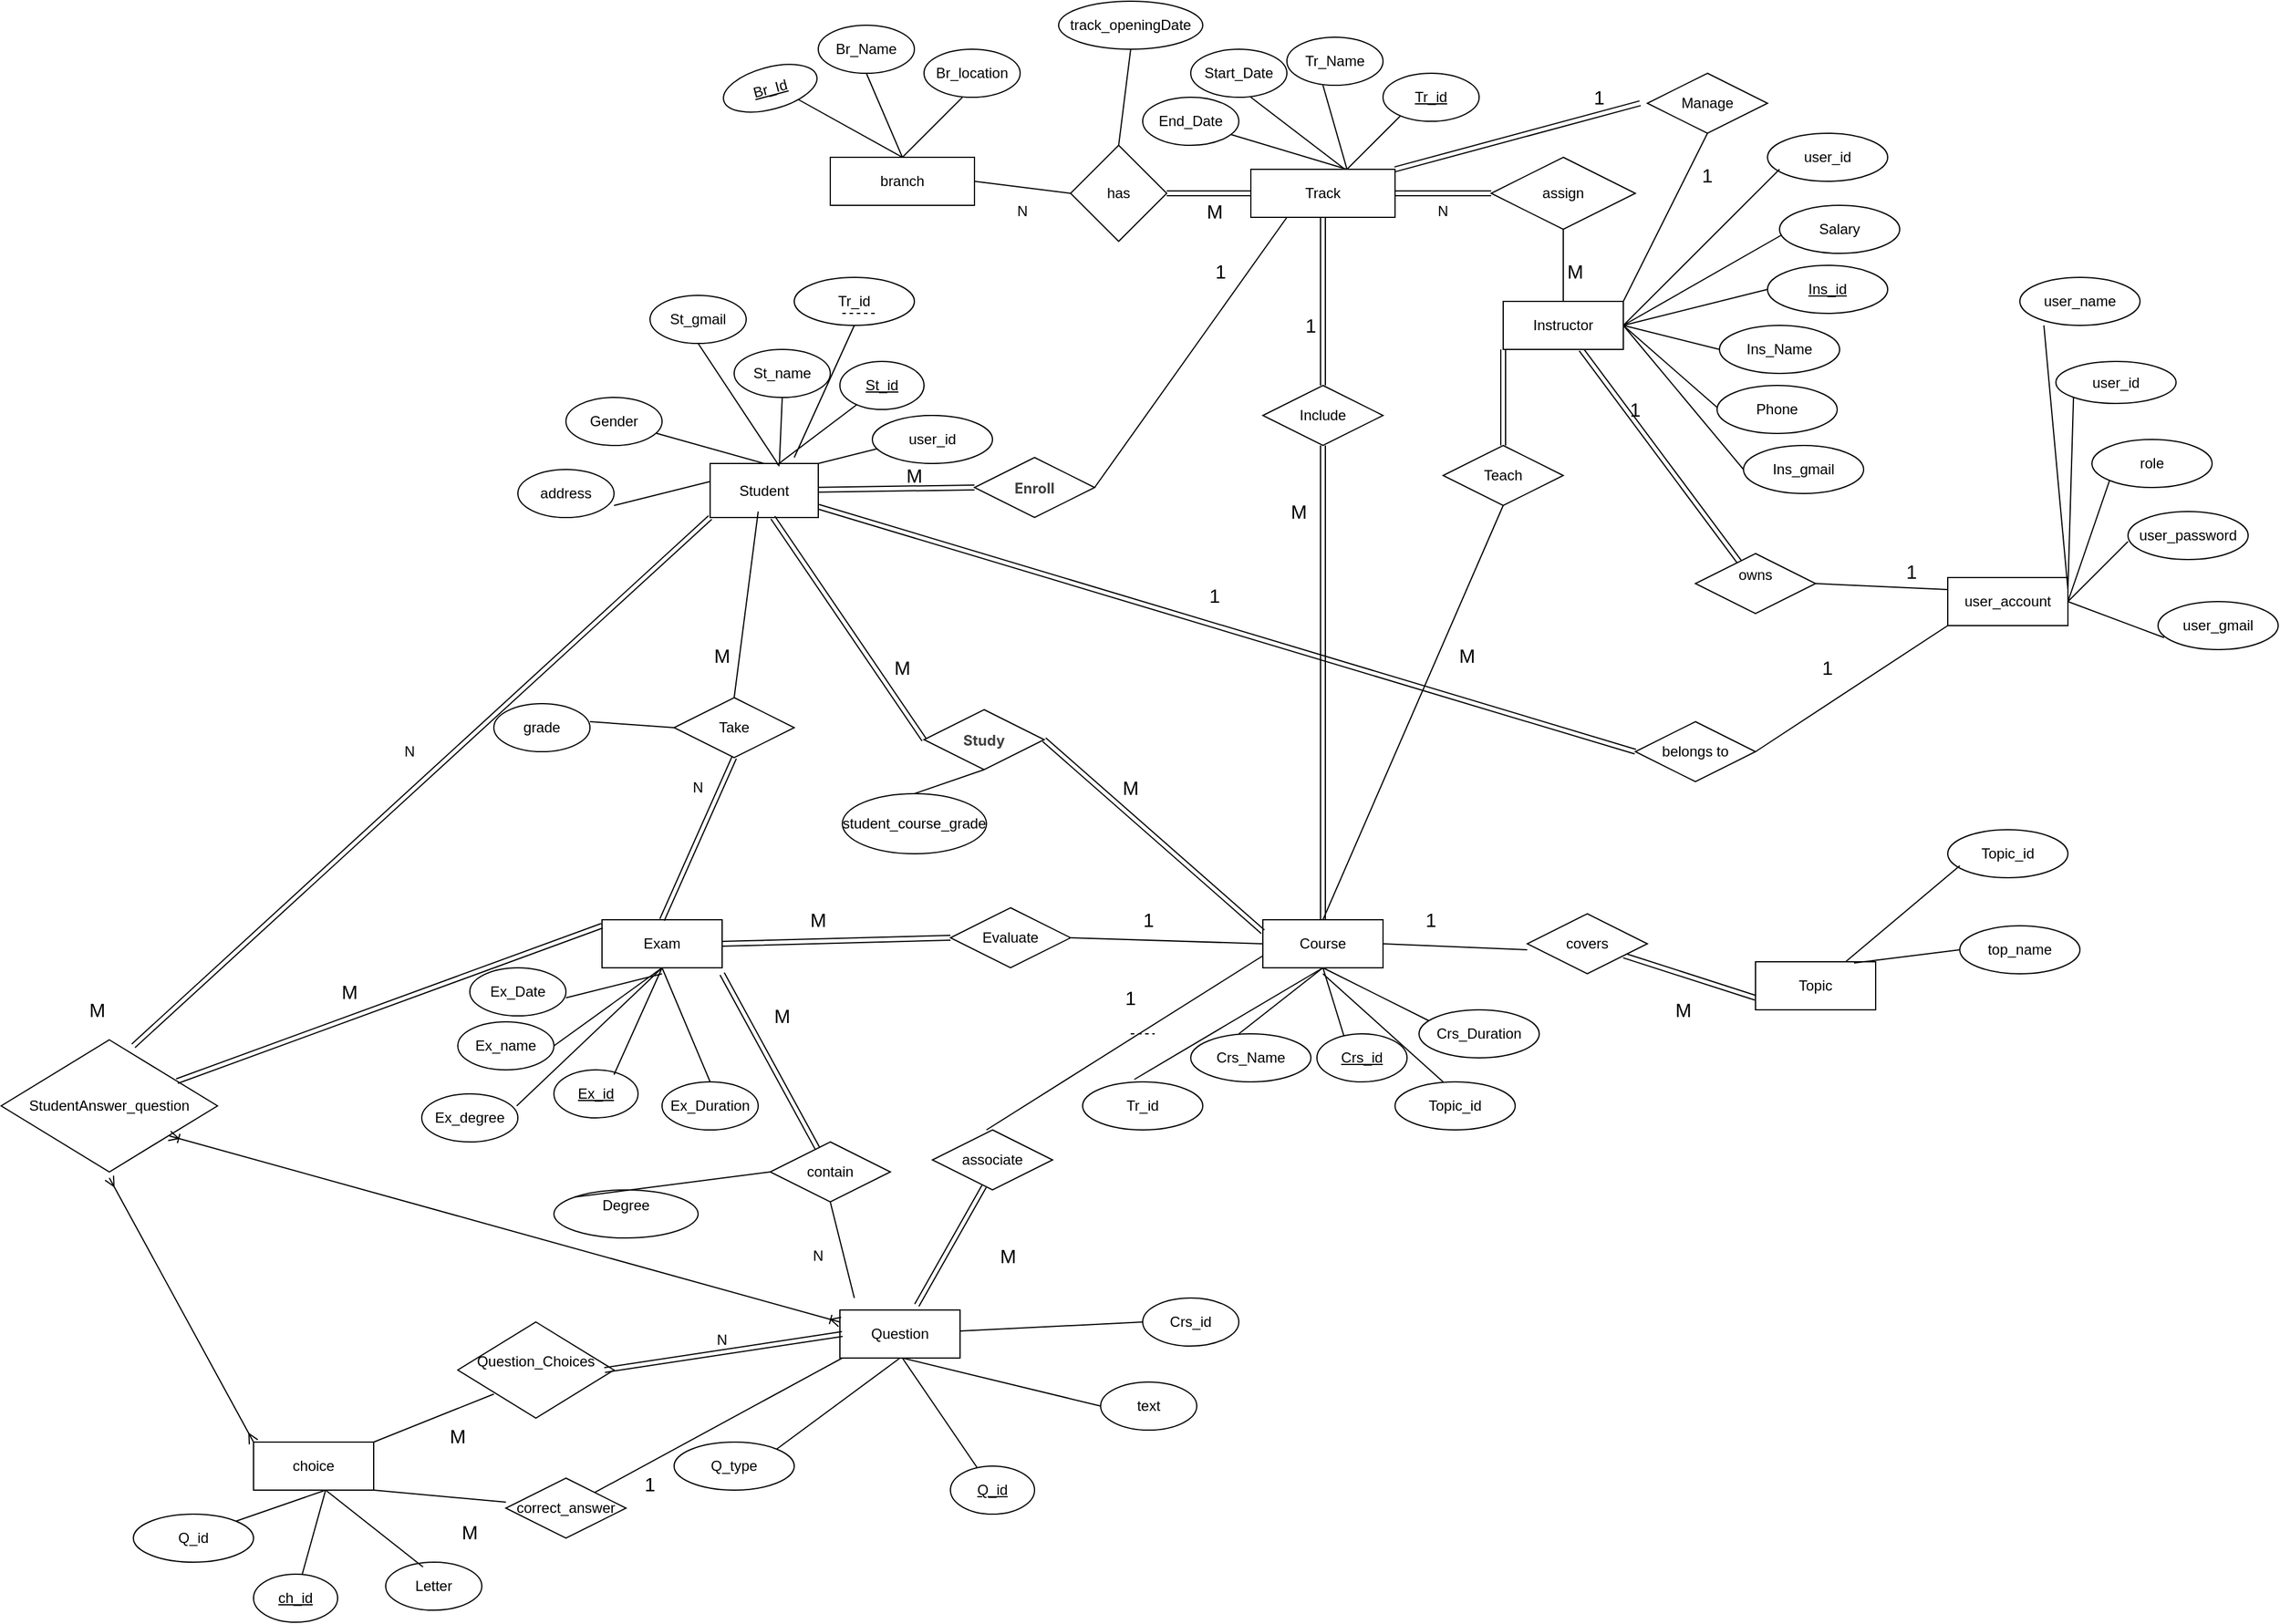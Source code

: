<mxfile version="26.2.13">
  <diagram name="Page-1" id="boCt7bAacbhy7Z8B6wcK">
    <mxGraphModel grid="1" page="1" gridSize="10" guides="1" tooltips="1" connect="1" arrows="1" fold="1" pageScale="1" pageWidth="850" pageHeight="1100" math="0" shadow="0">
      <root>
        <mxCell id="0" />
        <mxCell id="1" parent="0" />
        <mxCell id="yTIiG7DujcUhzpI4ZRod-1" value="branch" style="rounded=0;whiteSpace=wrap;html=1;" vertex="1" parent="1">
          <mxGeometry x="70" y="150" width="120" height="40" as="geometry" />
        </mxCell>
        <mxCell id="yTIiG7DujcUhzpI4ZRod-4" value="Br_location" style="ellipse;whiteSpace=wrap;html=1;" vertex="1" parent="1">
          <mxGeometry x="148" y="60" width="80" height="40" as="geometry" />
        </mxCell>
        <mxCell id="yTIiG7DujcUhzpI4ZRod-5" value="" style="endArrow=none;html=1;rounded=0;" edge="1" parent="1">
          <mxGeometry width="50" height="50" relative="1" as="geometry">
            <mxPoint x="130" y="150" as="sourcePoint" />
            <mxPoint x="180" y="100" as="targetPoint" />
          </mxGeometry>
        </mxCell>
        <mxCell id="yTIiG7DujcUhzpI4ZRod-7" value="" style="endArrow=none;html=1;rounded=0;exitX=0.5;exitY=0;exitDx=0;exitDy=0;" edge="1" parent="1" source="yTIiG7DujcUhzpI4ZRod-1">
          <mxGeometry width="50" height="50" relative="1" as="geometry">
            <mxPoint x="140" y="160" as="sourcePoint" />
            <mxPoint x="100" y="80" as="targetPoint" />
          </mxGeometry>
        </mxCell>
        <mxCell id="yTIiG7DujcUhzpI4ZRod-8" value="Br_Name" style="ellipse;whiteSpace=wrap;html=1;" vertex="1" parent="1">
          <mxGeometry x="60" y="40" width="80" height="40" as="geometry" />
        </mxCell>
        <mxCell id="yTIiG7DujcUhzpI4ZRod-9" value="" style="endArrow=none;html=1;rounded=0;" edge="1" parent="1">
          <mxGeometry width="50" height="50" relative="1" as="geometry">
            <mxPoint x="130" y="150" as="sourcePoint" />
            <mxPoint x="40" y="100" as="targetPoint" />
          </mxGeometry>
        </mxCell>
        <mxCell id="yTIiG7DujcUhzpI4ZRod-10" value="Br_Id" style="ellipse;whiteSpace=wrap;html=1;rotation=-15;fontStyle=4" vertex="1" parent="1">
          <mxGeometry x="-20" y="75" width="80" height="35" as="geometry" />
        </mxCell>
        <mxCell id="j-9qPvD1AJtOhM12_87O-46" style="edgeStyle=orthogonalEdgeStyle;shape=link;rounded=0;orthogonalLoop=1;jettySize=auto;html=1;exitX=1;exitY=0.5;exitDx=0;exitDy=0;entryX=0;entryY=0.5;entryDx=0;entryDy=0;" edge="1" parent="1" source="yTIiG7DujcUhzpI4ZRod-11" target="j-9qPvD1AJtOhM12_87O-45">
          <mxGeometry relative="1" as="geometry" />
        </mxCell>
        <mxCell id="j-9qPvD1AJtOhM12_87O-60" style="edgeStyle=orthogonalEdgeStyle;shape=link;rounded=0;orthogonalLoop=1;jettySize=auto;html=1;exitX=0.5;exitY=1;exitDx=0;exitDy=0;entryX=0.5;entryY=0;entryDx=0;entryDy=0;" edge="1" parent="1" source="yTIiG7DujcUhzpI4ZRod-11" target="j-9qPvD1AJtOhM12_87O-57">
          <mxGeometry relative="1" as="geometry" />
        </mxCell>
        <mxCell id="yTIiG7DujcUhzpI4ZRod-11" value="Track" style="rounded=0;whiteSpace=wrap;html=1;" vertex="1" parent="1">
          <mxGeometry x="420" y="160" width="120" height="40" as="geometry" />
        </mxCell>
        <mxCell id="yTIiG7DujcUhzpI4ZRod-12" value="" style="endArrow=none;html=1;rounded=0;" edge="1" parent="1">
          <mxGeometry width="50" height="50" relative="1" as="geometry">
            <mxPoint x="500" y="160" as="sourcePoint" />
            <mxPoint x="550" y="110" as="targetPoint" />
          </mxGeometry>
        </mxCell>
        <mxCell id="yTIiG7DujcUhzpI4ZRod-13" value="Tr_id" style="ellipse;whiteSpace=wrap;html=1;fontStyle=4" vertex="1" parent="1">
          <mxGeometry x="530" y="80" width="80" height="40" as="geometry" />
        </mxCell>
        <mxCell id="yTIiG7DujcUhzpI4ZRod-14" value="" style="endArrow=none;html=1;rounded=0;" edge="1" parent="1">
          <mxGeometry width="50" height="50" relative="1" as="geometry">
            <mxPoint x="500" y="160" as="sourcePoint" />
            <mxPoint x="480" y="90" as="targetPoint" />
          </mxGeometry>
        </mxCell>
        <mxCell id="j-9qPvD1AJtOhM12_87O-41" style="edgeStyle=orthogonalEdgeStyle;shape=link;rounded=0;orthogonalLoop=1;jettySize=auto;html=1;exitX=1;exitY=0.5;exitDx=0;exitDy=0;entryX=0;entryY=0.5;entryDx=0;entryDy=0;" edge="1" parent="1" source="j-9qPvD1AJtOhM12_87O-6" target="yTIiG7DujcUhzpI4ZRod-11">
          <mxGeometry relative="1" as="geometry">
            <mxPoint x="330" y="330" as="targetPoint" />
          </mxGeometry>
        </mxCell>
        <mxCell id="j-9qPvD1AJtOhM12_87O-6" value="has" style="rhombus;whiteSpace=wrap;html=1;" vertex="1" parent="1">
          <mxGeometry x="270" y="140" width="80" height="80" as="geometry" />
        </mxCell>
        <mxCell id="j-9qPvD1AJtOhM12_87O-9" value="N" style="text;strokeColor=none;align=center;fillColor=none;html=1;verticalAlign=middle;whiteSpace=wrap;rounded=0;" vertex="1" parent="1">
          <mxGeometry x="200" y="180" width="60" height="30" as="geometry" />
        </mxCell>
        <mxCell id="j-9qPvD1AJtOhM12_87O-10" value="&lt;font size=&quot;3&quot;&gt;M&lt;/font&gt;" style="text;strokeColor=none;align=center;fillColor=none;html=1;verticalAlign=middle;whiteSpace=wrap;rounded=0;" vertex="1" parent="1">
          <mxGeometry x="360" y="180" width="60" height="30" as="geometry" />
        </mxCell>
        <mxCell id="j-9qPvD1AJtOhM12_87O-14" value="" style="endArrow=none;html=1;rounded=0;exitX=0.642;exitY=-0.025;exitDx=0;exitDy=0;exitPerimeter=0;" edge="1" parent="1" source="yTIiG7DujcUhzpI4ZRod-11">
          <mxGeometry width="50" height="50" relative="1" as="geometry">
            <mxPoint x="510" y="170" as="sourcePoint" />
            <mxPoint x="420" y="100" as="targetPoint" />
          </mxGeometry>
        </mxCell>
        <mxCell id="j-9qPvD1AJtOhM12_87O-15" value="" style="endArrow=none;html=1;rounded=0;" edge="1" parent="1">
          <mxGeometry width="50" height="50" relative="1" as="geometry">
            <mxPoint x="500" y="160" as="sourcePoint" />
            <mxPoint x="400" y="130" as="targetPoint" />
          </mxGeometry>
        </mxCell>
        <mxCell id="j-9qPvD1AJtOhM12_87O-16" value="Start_Date" style="ellipse;whiteSpace=wrap;html=1;fontStyle=0" vertex="1" parent="1">
          <mxGeometry x="370" y="60" width="80" height="40" as="geometry" />
        </mxCell>
        <mxCell id="j-9qPvD1AJtOhM12_87O-17" value="Tr_Name" style="ellipse;whiteSpace=wrap;html=1;fontStyle=0" vertex="1" parent="1">
          <mxGeometry x="450" y="50" width="80" height="40" as="geometry" />
        </mxCell>
        <mxCell id="j-9qPvD1AJtOhM12_87O-18" value="End_Date" style="ellipse;whiteSpace=wrap;html=1;fontStyle=0" vertex="1" parent="1">
          <mxGeometry x="330" y="100" width="80" height="40" as="geometry" />
        </mxCell>
        <mxCell id="j-9qPvD1AJtOhM12_87O-27" value="" style="endArrow=none;html=1;rounded=0;exitX=0;exitY=0.5;exitDx=0;exitDy=0;entryX=1;entryY=0.5;entryDx=0;entryDy=0;" edge="1" parent="1" source="j-9qPvD1AJtOhM12_87O-6" target="yTIiG7DujcUhzpI4ZRod-1">
          <mxGeometry width="50" height="50" relative="1" as="geometry">
            <mxPoint x="360" y="210" as="sourcePoint" />
            <mxPoint x="430" y="190" as="targetPoint" />
          </mxGeometry>
        </mxCell>
        <mxCell id="j-9qPvD1AJtOhM12_87O-44" value="Ins_Name" style="ellipse;whiteSpace=wrap;html=1;align=center;" vertex="1" parent="1">
          <mxGeometry x="810" y="290" width="100" height="40" as="geometry" />
        </mxCell>
        <mxCell id="j-9qPvD1AJtOhM12_87O-47" style="edgeStyle=orthogonalEdgeStyle;rounded=0;orthogonalLoop=1;jettySize=auto;html=1;exitX=0.5;exitY=1;exitDx=0;exitDy=0;" edge="1" parent="1" source="j-9qPvD1AJtOhM12_87O-45">
          <mxGeometry relative="1" as="geometry">
            <mxPoint x="680" y="280" as="targetPoint" />
          </mxGeometry>
        </mxCell>
        <mxCell id="j-9qPvD1AJtOhM12_87O-45" value="assign" style="shape=rhombus;perimeter=rhombusPerimeter;whiteSpace=wrap;html=1;align=center;" vertex="1" parent="1">
          <mxGeometry x="620" y="150" width="120" height="60" as="geometry" />
        </mxCell>
        <mxCell id="j-9qPvD1AJtOhM12_87O-61" style="edgeStyle=orthogonalEdgeStyle;shape=link;rounded=0;orthogonalLoop=1;jettySize=auto;html=1;exitX=0;exitY=1;exitDx=0;exitDy=0;entryX=0.5;entryY=0;entryDx=0;entryDy=0;" edge="1" parent="1" source="j-9qPvD1AJtOhM12_87O-51" target="j-9qPvD1AJtOhM12_87O-53">
          <mxGeometry relative="1" as="geometry" />
        </mxCell>
        <mxCell id="SYhjhkv1CLO-JWM8SGGZ-24" style="rounded=0;orthogonalLoop=1;jettySize=auto;html=1;shape=link;" edge="1" parent="1" source="j-9qPvD1AJtOhM12_87O-51" target="SYhjhkv1CLO-JWM8SGGZ-22">
          <mxGeometry relative="1" as="geometry" />
        </mxCell>
        <mxCell id="j-9qPvD1AJtOhM12_87O-51" value="Instructor" style="whiteSpace=wrap;html=1;align=center;" vertex="1" parent="1">
          <mxGeometry x="630" y="270" width="100" height="40" as="geometry" />
        </mxCell>
        <mxCell id="j-9qPvD1AJtOhM12_87O-52" value="" style="endArrow=none;html=1;rounded=0;entryX=1;entryY=0.5;entryDx=0;entryDy=0;" edge="1" parent="1" target="j-9qPvD1AJtOhM12_87O-51">
          <mxGeometry width="50" height="50" relative="1" as="geometry">
            <mxPoint x="810" y="310" as="sourcePoint" />
            <mxPoint x="710" y="310" as="targetPoint" />
          </mxGeometry>
        </mxCell>
        <mxCell id="j-9qPvD1AJtOhM12_87O-53" value="Teach" style="shape=rhombus;perimeter=rhombusPerimeter;whiteSpace=wrap;html=1;align=center;" vertex="1" parent="1">
          <mxGeometry x="580" y="390" width="100" height="50" as="geometry" />
        </mxCell>
        <mxCell id="j-9qPvD1AJtOhM12_87O-54" value="&lt;font size=&quot;3&quot;&gt;M&lt;/font&gt;" style="text;strokeColor=none;align=center;fillColor=none;html=1;verticalAlign=middle;whiteSpace=wrap;rounded=0;" vertex="1" parent="1">
          <mxGeometry x="660" y="230" width="60" height="30" as="geometry" />
        </mxCell>
        <mxCell id="j-9qPvD1AJtOhM12_87O-55" value="N" style="text;strokeColor=none;align=center;fillColor=none;html=1;verticalAlign=middle;whiteSpace=wrap;rounded=0;" vertex="1" parent="1">
          <mxGeometry x="550" y="180" width="60" height="30" as="geometry" />
        </mxCell>
        <mxCell id="j-9qPvD1AJtOhM12_87O-56" value="Course" style="whiteSpace=wrap;html=1;align=center;" vertex="1" parent="1">
          <mxGeometry x="430" y="785" width="100" height="40" as="geometry" />
        </mxCell>
        <mxCell id="j-9qPvD1AJtOhM12_87O-126" style="edgeStyle=none;shape=link;rounded=0;orthogonalLoop=1;jettySize=auto;html=1;exitX=0.5;exitY=1;exitDx=0;exitDy=0;" edge="1" parent="1" source="j-9qPvD1AJtOhM12_87O-57" target="j-9qPvD1AJtOhM12_87O-56">
          <mxGeometry relative="1" as="geometry" />
        </mxCell>
        <mxCell id="j-9qPvD1AJtOhM12_87O-57" value="Include" style="shape=rhombus;perimeter=rhombusPerimeter;whiteSpace=wrap;html=1;align=center;" vertex="1" parent="1">
          <mxGeometry x="430" y="340" width="100" height="50" as="geometry" />
        </mxCell>
        <mxCell id="j-9qPvD1AJtOhM12_87O-66" value="" style="endArrow=none;html=1;rounded=0;entryX=1;entryY=0.5;entryDx=0;entryDy=0;" edge="1" parent="1" target="j-9qPvD1AJtOhM12_87O-51">
          <mxGeometry width="50" height="50" relative="1" as="geometry">
            <mxPoint x="810" y="360" as="sourcePoint" />
            <mxPoint x="740" y="300" as="targetPoint" />
          </mxGeometry>
        </mxCell>
        <mxCell id="j-9qPvD1AJtOhM12_87O-67" value="Phone" style="ellipse;whiteSpace=wrap;html=1;align=center;" vertex="1" parent="1">
          <mxGeometry x="808" y="340" width="100" height="40" as="geometry" />
        </mxCell>
        <mxCell id="j-9qPvD1AJtOhM12_87O-68" value="&lt;font size=&quot;3&quot;&gt;1&lt;/font&gt;" style="text;strokeColor=none;align=center;fillColor=none;html=1;verticalAlign=middle;whiteSpace=wrap;rounded=0;" vertex="1" parent="1">
          <mxGeometry x="440" y="275" width="60" height="30" as="geometry" />
        </mxCell>
        <mxCell id="j-9qPvD1AJtOhM12_87O-69" value="Ins_id" style="ellipse;whiteSpace=wrap;html=1;align=center;fontStyle=4;" vertex="1" parent="1">
          <mxGeometry x="850" y="240" width="100" height="40" as="geometry" />
        </mxCell>
        <mxCell id="j-9qPvD1AJtOhM12_87O-70" value="" style="endArrow=none;html=1;rounded=0;entryX=1;entryY=0.5;entryDx=0;entryDy=0;exitX=0;exitY=0.5;exitDx=0;exitDy=0;" edge="1" parent="1" source="j-9qPvD1AJtOhM12_87O-69" target="j-9qPvD1AJtOhM12_87O-51">
          <mxGeometry width="50" height="50" relative="1" as="geometry">
            <mxPoint x="820" y="320" as="sourcePoint" />
            <mxPoint x="740" y="300" as="targetPoint" />
          </mxGeometry>
        </mxCell>
        <mxCell id="j-9qPvD1AJtOhM12_87O-71" value="" style="endArrow=none;html=1;rounded=0;entryX=1;entryY=0.5;entryDx=0;entryDy=0;exitX=0;exitY=0.5;exitDx=0;exitDy=0;" edge="1" parent="1" source="j-9qPvD1AJtOhM12_87O-72" target="j-9qPvD1AJtOhM12_87O-51">
          <mxGeometry width="50" height="50" relative="1" as="geometry">
            <mxPoint x="820" y="430" as="sourcePoint" />
            <mxPoint x="740" y="300" as="targetPoint" />
          </mxGeometry>
        </mxCell>
        <mxCell id="j-9qPvD1AJtOhM12_87O-72" value="Ins_gmail" style="ellipse;whiteSpace=wrap;html=1;align=center;" vertex="1" parent="1">
          <mxGeometry x="830" y="390" width="100" height="40" as="geometry" />
        </mxCell>
        <mxCell id="j-9qPvD1AJtOhM12_87O-75" value="" style="endArrow=none;html=1;rounded=0;" edge="1" parent="1">
          <mxGeometry width="50" height="50" relative="1" as="geometry">
            <mxPoint x="870" y="210" as="sourcePoint" />
            <mxPoint x="730" y="290" as="targetPoint" />
          </mxGeometry>
        </mxCell>
        <mxCell id="j-9qPvD1AJtOhM12_87O-76" value="Salary" style="ellipse;whiteSpace=wrap;html=1;align=center;" vertex="1" parent="1">
          <mxGeometry x="860" y="190" width="100" height="40" as="geometry" />
        </mxCell>
        <mxCell id="j-9qPvD1AJtOhM12_87O-83" style="shape=link;rounded=0;orthogonalLoop=1;jettySize=auto;html=1;entryX=0;entryY=0.5;entryDx=0;entryDy=0;" edge="1" parent="1" source="j-9qPvD1AJtOhM12_87O-77" target="j-9qPvD1AJtOhM12_87O-78">
          <mxGeometry relative="1" as="geometry" />
        </mxCell>
        <mxCell id="SYhjhkv1CLO-JWM8SGGZ-25" style="rounded=0;orthogonalLoop=1;jettySize=auto;html=1;entryX=0;entryY=0.5;entryDx=0;entryDy=0;shape=link;" edge="1" parent="1" source="j-9qPvD1AJtOhM12_87O-77" target="SYhjhkv1CLO-JWM8SGGZ-23">
          <mxGeometry relative="1" as="geometry" />
        </mxCell>
        <mxCell id="j-9qPvD1AJtOhM12_87O-77" value="Student" style="whiteSpace=wrap;html=1;align=center;" vertex="1" parent="1">
          <mxGeometry x="-30" y="405" width="90" height="45" as="geometry" />
        </mxCell>
        <mxCell id="j-9qPvD1AJtOhM12_87O-78" value="&lt;h3 style=&quot;font-weight: var(--ds-font-weight-strong); font-size: calc(var(--ds-md-zoom)*16px); line-height: 1.5; margin: calc(var(--ds-md-zoom)*16px)0 calc(var(--ds-md-zoom)*12px)0; color: rgb(64, 64, 64); font-family: Inter, system-ui, -apple-system, BlinkMacSystemFont, &amp;quot;Segoe UI&amp;quot;, Roboto, &amp;quot;Noto Sans&amp;quot;, Ubuntu, Cantarell, &amp;quot;Helvetica Neue&amp;quot;, Oxygen, &amp;quot;Open Sans&amp;quot;, sans-serif; text-align: start;&quot;&gt;&lt;strong&gt;Enroll&lt;/strong&gt;&lt;/h3&gt;" style="shape=rhombus;perimeter=rhombusPerimeter;whiteSpace=wrap;html=1;align=center;" vertex="1" parent="1">
          <mxGeometry x="190" y="400" width="100" height="50" as="geometry" />
        </mxCell>
        <mxCell id="j-9qPvD1AJtOhM12_87O-84" value="" style="endArrow=none;html=1;rounded=0;entryX=0.25;entryY=1;entryDx=0;entryDy=0;exitX=1;exitY=0.5;exitDx=0;exitDy=0;" edge="1" parent="1" source="j-9qPvD1AJtOhM12_87O-78" target="yTIiG7DujcUhzpI4ZRod-11">
          <mxGeometry width="50" height="50" relative="1" as="geometry">
            <mxPoint x="290" y="420" as="sourcePoint" />
            <mxPoint x="340" y="370" as="targetPoint" />
          </mxGeometry>
        </mxCell>
        <mxCell id="j-9qPvD1AJtOhM12_87O-85" value="&lt;font size=&quot;3&quot;&gt;M&lt;/font&gt;" style="text;strokeColor=none;align=center;fillColor=none;html=1;verticalAlign=middle;whiteSpace=wrap;rounded=0;" vertex="1" parent="1">
          <mxGeometry x="570" y="550" width="60" height="30" as="geometry" />
        </mxCell>
        <mxCell id="j-9qPvD1AJtOhM12_87O-98" style="shape=link;rounded=0;orthogonalLoop=1;jettySize=auto;html=1;exitX=1;exitY=0.5;exitDx=0;exitDy=0;entryX=0;entryY=0.25;entryDx=0;entryDy=0;" edge="1" parent="1" source="j-9qPvD1AJtOhM12_87O-86" target="j-9qPvD1AJtOhM12_87O-56">
          <mxGeometry relative="1" as="geometry">
            <mxPoint x="390" y="760" as="targetPoint" />
          </mxGeometry>
        </mxCell>
        <mxCell id="j-9qPvD1AJtOhM12_87O-99" style="shape=link;rounded=0;orthogonalLoop=1;jettySize=auto;html=1;exitX=0;exitY=0.5;exitDx=0;exitDy=0;entryX=0.58;entryY=1;entryDx=0;entryDy=0;entryPerimeter=0;" edge="1" parent="1" source="j-9qPvD1AJtOhM12_87O-86" target="j-9qPvD1AJtOhM12_87O-77">
          <mxGeometry relative="1" as="geometry">
            <mxPoint x="40" y="460" as="targetPoint" />
          </mxGeometry>
        </mxCell>
        <mxCell id="j-9qPvD1AJtOhM12_87O-86" value="&lt;h3 style=&quot;font-weight: var(--ds-font-weight-strong); font-size: calc(var(--ds-md-zoom)*16px); line-height: 1.5; margin: calc(var(--ds-md-zoom)*16px)0 calc(var(--ds-md-zoom)*12px)0; color: rgb(64, 64, 64); font-family: Inter, system-ui, -apple-system, BlinkMacSystemFont, &amp;quot;Segoe UI&amp;quot;, Roboto, &amp;quot;Noto Sans&amp;quot;, Ubuntu, Cantarell, &amp;quot;Helvetica Neue&amp;quot;, Oxygen, &amp;quot;Open Sans&amp;quot;, sans-serif; text-align: start;&quot;&gt;&lt;strong&gt;Study&lt;/strong&gt;&lt;/h3&gt;" style="shape=rhombus;perimeter=rhombusPerimeter;whiteSpace=wrap;html=1;align=center;" vertex="1" parent="1">
          <mxGeometry x="148" y="610" width="100" height="50" as="geometry" />
        </mxCell>
        <mxCell id="j-9qPvD1AJtOhM12_87O-93" value="" style="endArrow=none;html=1;rounded=0;entryX=0.5;entryY=1;entryDx=0;entryDy=0;exitX=0.5;exitY=0;exitDx=0;exitDy=0;" edge="1" parent="1" source="j-9qPvD1AJtOhM12_87O-56" target="j-9qPvD1AJtOhM12_87O-53">
          <mxGeometry width="50" height="50" relative="1" as="geometry">
            <mxPoint x="490" y="794" as="sourcePoint" />
            <mxPoint x="490" y="400" as="targetPoint" />
            <Array as="points" />
          </mxGeometry>
        </mxCell>
        <mxCell id="j-9qPvD1AJtOhM12_87O-100" value="" style="endArrow=none;html=1;rounded=0;entryX=0.5;entryY=1;entryDx=0;entryDy=0;" edge="1" parent="1" target="j-9qPvD1AJtOhM12_87O-56">
          <mxGeometry width="50" height="50" relative="1" as="geometry">
            <mxPoint x="410" y="880" as="sourcePoint" />
            <mxPoint x="470" y="830" as="targetPoint" />
          </mxGeometry>
        </mxCell>
        <mxCell id="j-9qPvD1AJtOhM12_87O-101" value="Crs_Name" style="ellipse;whiteSpace=wrap;html=1;align=center;" vertex="1" parent="1">
          <mxGeometry x="370" y="880" width="100" height="40" as="geometry" />
        </mxCell>
        <mxCell id="j-9qPvD1AJtOhM12_87O-102" value="" style="endArrow=none;html=1;rounded=0;entryX=0.5;entryY=1;entryDx=0;entryDy=0;" edge="1" parent="1" target="j-9qPvD1AJtOhM12_87O-56">
          <mxGeometry width="50" height="50" relative="1" as="geometry">
            <mxPoint x="500" y="890" as="sourcePoint" />
            <mxPoint x="490" y="830" as="targetPoint" />
          </mxGeometry>
        </mxCell>
        <mxCell id="j-9qPvD1AJtOhM12_87O-103" value="Crs_id" style="ellipse;whiteSpace=wrap;html=1;align=center;fontStyle=4;" vertex="1" parent="1">
          <mxGeometry x="475" y="880" width="75" height="40" as="geometry" />
        </mxCell>
        <mxCell id="j-9qPvD1AJtOhM12_87O-104" value="" style="endArrow=none;html=1;rounded=0;entryX=0.5;entryY=1;entryDx=0;entryDy=0;" edge="1" parent="1" target="j-9qPvD1AJtOhM12_87O-56">
          <mxGeometry width="50" height="50" relative="1" as="geometry">
            <mxPoint x="570" y="870" as="sourcePoint" />
            <mxPoint x="490" y="835" as="targetPoint" />
          </mxGeometry>
        </mxCell>
        <mxCell id="j-9qPvD1AJtOhM12_87O-105" value="Crs_Duration" style="ellipse;whiteSpace=wrap;html=1;align=center;movable=1;resizable=1;rotatable=1;deletable=1;editable=1;locked=0;connectable=1;" vertex="1" parent="1">
          <mxGeometry x="560" y="860" width="100" height="40" as="geometry" />
        </mxCell>
        <mxCell id="Zs-pwH4KFQSvdcuJnu1J-1" value="&lt;font size=&quot;3&quot;&gt;M&lt;/font&gt;" style="text;strokeColor=none;align=center;fillColor=none;html=1;verticalAlign=middle;whiteSpace=wrap;rounded=0;" vertex="1" parent="1">
          <mxGeometry x="430" y="430" width="60" height="30" as="geometry" />
        </mxCell>
        <mxCell id="j-9qPvD1AJtOhM12_87O-106" value="" style="endArrow=none;html=1;rounded=0;exitX=0.62;exitY=0.025;exitDx=0;exitDy=0;exitPerimeter=0;" edge="1" parent="1" source="j-9qPvD1AJtOhM12_87O-77">
          <mxGeometry width="50" height="50" relative="1" as="geometry">
            <mxPoint x="40" y="400" as="sourcePoint" />
            <mxPoint x="100" y="350" as="targetPoint" />
          </mxGeometry>
        </mxCell>
        <mxCell id="j-9qPvD1AJtOhM12_87O-107" value="St_id" style="ellipse;whiteSpace=wrap;html=1;align=center;fontStyle=4;" vertex="1" parent="1">
          <mxGeometry x="78" y="320" width="70" height="40" as="geometry" />
        </mxCell>
        <mxCell id="j-9qPvD1AJtOhM12_87O-108" value="St_name" style="ellipse;whiteSpace=wrap;html=1;align=center;" vertex="1" parent="1">
          <mxGeometry x="-10" y="310" width="80" height="40" as="geometry" />
        </mxCell>
        <mxCell id="j-9qPvD1AJtOhM12_87O-110" value="" style="endArrow=none;html=1;rounded=0;exitX=0.64;exitY=0.025;exitDx=0;exitDy=0;exitPerimeter=0;entryX=0.5;entryY=1;entryDx=0;entryDy=0;" edge="1" parent="1" source="j-9qPvD1AJtOhM12_87O-77" target="j-9qPvD1AJtOhM12_87O-108">
          <mxGeometry width="50" height="50" relative="1" as="geometry">
            <mxPoint x="50" y="410" as="sourcePoint" />
            <mxPoint x="110" y="360" as="targetPoint" />
          </mxGeometry>
        </mxCell>
        <mxCell id="j-9qPvD1AJtOhM12_87O-111" value="St_gmail" style="ellipse;whiteSpace=wrap;html=1;align=center;" vertex="1" parent="1">
          <mxGeometry x="-80" y="265" width="80" height="40" as="geometry" />
        </mxCell>
        <mxCell id="j-9qPvD1AJtOhM12_87O-112" value="" style="endArrow=none;html=1;rounded=0;exitX=0.64;exitY=0.05;exitDx=0;exitDy=0;exitPerimeter=0;entryX=0.5;entryY=1;entryDx=0;entryDy=0;" edge="1" parent="1" source="j-9qPvD1AJtOhM12_87O-77" target="j-9qPvD1AJtOhM12_87O-111">
          <mxGeometry width="50" height="50" relative="1" as="geometry">
            <mxPoint x="44" y="416" as="sourcePoint" />
            <mxPoint x="40" y="360" as="targetPoint" />
          </mxGeometry>
        </mxCell>
        <mxCell id="j-9qPvD1AJtOhM12_87O-116" value="Gender" style="ellipse;whiteSpace=wrap;html=1;align=center;" vertex="1" parent="1">
          <mxGeometry x="-150" y="350" width="80" height="40" as="geometry" />
        </mxCell>
        <mxCell id="j-9qPvD1AJtOhM12_87O-117" value="" style="endArrow=none;html=1;rounded=0;entryX=0.5;entryY=0;entryDx=0;entryDy=0;" edge="1" parent="1" source="j-9qPvD1AJtOhM12_87O-116" target="j-9qPvD1AJtOhM12_87O-77">
          <mxGeometry width="50" height="50" relative="1" as="geometry">
            <mxPoint x="-80" y="440" as="sourcePoint" />
            <mxPoint x="20" y="400" as="targetPoint" />
          </mxGeometry>
        </mxCell>
        <mxCell id="j-9qPvD1AJtOhM12_87O-118" value="&lt;font size=&quot;3&quot;&gt;M&lt;/font&gt;" style="text;strokeColor=none;align=center;fillColor=none;html=1;verticalAlign=middle;whiteSpace=wrap;rounded=0;" vertex="1" parent="1">
          <mxGeometry x="100" y="560" width="60" height="30" as="geometry" />
        </mxCell>
        <mxCell id="j-9qPvD1AJtOhM12_87O-119" value="&lt;font size=&quot;3&quot;&gt;M&lt;/font&gt;" style="text;strokeColor=none;align=center;fillColor=none;html=1;verticalAlign=middle;whiteSpace=wrap;rounded=0;" vertex="1" parent="1">
          <mxGeometry x="290" y="660" width="60" height="30" as="geometry" />
        </mxCell>
        <mxCell id="j-9qPvD1AJtOhM12_87O-120" value="Manage" style="shape=rhombus;perimeter=rhombusPerimeter;whiteSpace=wrap;html=1;align=center;" vertex="1" parent="1">
          <mxGeometry x="750" y="80" width="100" height="50" as="geometry" />
        </mxCell>
        <mxCell id="j-9qPvD1AJtOhM12_87O-121" style="shape=link;rounded=0;orthogonalLoop=1;jettySize=auto;html=1;exitX=1;exitY=0;exitDx=0;exitDy=0;entryX=-0.06;entryY=0.5;entryDx=0;entryDy=0;entryPerimeter=0;" edge="1" parent="1" source="yTIiG7DujcUhzpI4ZRod-11" target="j-9qPvD1AJtOhM12_87O-120">
          <mxGeometry relative="1" as="geometry" />
        </mxCell>
        <mxCell id="j-9qPvD1AJtOhM12_87O-123" value="" style="endArrow=none;html=1;rounded=0;entryX=0.5;entryY=1;entryDx=0;entryDy=0;" edge="1" parent="1" target="j-9qPvD1AJtOhM12_87O-120">
          <mxGeometry width="50" height="50" relative="1" as="geometry">
            <mxPoint x="730" y="270" as="sourcePoint" />
            <mxPoint x="780" y="220" as="targetPoint" />
          </mxGeometry>
        </mxCell>
        <mxCell id="j-9qPvD1AJtOhM12_87O-124" value="&lt;font size=&quot;3&quot;&gt;1&lt;/font&gt;" style="text;strokeColor=none;align=center;fillColor=none;html=1;verticalAlign=middle;whiteSpace=wrap;rounded=0;" vertex="1" parent="1">
          <mxGeometry x="680" y="85" width="60" height="30" as="geometry" />
        </mxCell>
        <mxCell id="j-9qPvD1AJtOhM12_87O-125" value="&lt;font size=&quot;3&quot;&gt;1&lt;/font&gt;" style="text;strokeColor=none;align=center;fillColor=none;html=1;verticalAlign=middle;whiteSpace=wrap;rounded=0;" vertex="1" parent="1">
          <mxGeometry x="770" y="150" width="60" height="30" as="geometry" />
        </mxCell>
        <mxCell id="j-9qPvD1AJtOhM12_87O-127" value="" style="endArrow=none;html=1;rounded=0;entryX=0.5;entryY=1;entryDx=0;entryDy=0;exitX=0.43;exitY=-0.05;exitDx=0;exitDy=0;exitPerimeter=0;" edge="1" parent="1" target="j-9qPvD1AJtOhM12_87O-56" source="j-9qPvD1AJtOhM12_87O-128">
          <mxGeometry width="50" height="50" relative="1" as="geometry">
            <mxPoint x="360" y="860" as="sourcePoint" />
            <mxPoint x="490" y="835" as="targetPoint" />
          </mxGeometry>
        </mxCell>
        <mxCell id="j-9qPvD1AJtOhM12_87O-128" value="Tr_id" style="ellipse;whiteSpace=wrap;html=1;align=center;fontStyle=0" vertex="1" parent="1">
          <mxGeometry x="280" y="920" width="100" height="40" as="geometry" />
        </mxCell>
        <mxCell id="j-9qPvD1AJtOhM12_87O-140" value="" style="endArrow=none;dashed=1;html=1;rounded=0;" edge="1" parent="1">
          <mxGeometry width="50" height="50" relative="1" as="geometry">
            <mxPoint x="320" y="880" as="sourcePoint" />
            <mxPoint x="340" y="880" as="targetPoint" />
          </mxGeometry>
        </mxCell>
        <mxCell id="j-9qPvD1AJtOhM12_87O-141" value="&lt;font size=&quot;3&quot;&gt;1&lt;/font&gt;" style="text;strokeColor=none;align=center;fillColor=none;html=1;verticalAlign=middle;whiteSpace=wrap;rounded=0;" vertex="1" parent="1">
          <mxGeometry x="365" y="230" width="60" height="30" as="geometry" />
        </mxCell>
        <mxCell id="j-9qPvD1AJtOhM12_87O-142" value="&lt;font size=&quot;3&quot;&gt;M&lt;/font&gt;" style="text;strokeColor=none;align=center;fillColor=none;html=1;verticalAlign=middle;whiteSpace=wrap;rounded=0;" vertex="1" parent="1">
          <mxGeometry x="110" y="400" width="60" height="30" as="geometry" />
        </mxCell>
        <mxCell id="j-9qPvD1AJtOhM12_87O-143" value="Tr_id" style="ellipse;whiteSpace=wrap;html=1;align=center;fontStyle=0" vertex="1" parent="1">
          <mxGeometry x="40" y="250" width="100" height="40" as="geometry" />
        </mxCell>
        <mxCell id="j-9qPvD1AJtOhM12_87O-145" value="" style="endArrow=none;html=1;rounded=0;entryX=0.5;entryY=1;entryDx=0;entryDy=0;" edge="1" parent="1" target="j-9qPvD1AJtOhM12_87O-143">
          <mxGeometry width="50" height="50" relative="1" as="geometry">
            <mxPoint x="40" y="400" as="sourcePoint" />
            <mxPoint x="90" y="350" as="targetPoint" />
          </mxGeometry>
        </mxCell>
        <mxCell id="j-9qPvD1AJtOhM12_87O-147" value="" style="endArrow=none;dashed=1;html=1;rounded=0;" edge="1" parent="1">
          <mxGeometry width="50" height="50" relative="1" as="geometry">
            <mxPoint x="80" y="280" as="sourcePoint" />
            <mxPoint x="110" y="280" as="targetPoint" />
          </mxGeometry>
        </mxCell>
        <mxCell id="j-9qPvD1AJtOhM12_87O-151" style="edgeStyle=none;shape=link;rounded=0;orthogonalLoop=1;jettySize=auto;html=1;exitX=1;exitY=0.5;exitDx=0;exitDy=0;entryX=0;entryY=0.5;entryDx=0;entryDy=0;" edge="1" parent="1" source="j-9qPvD1AJtOhM12_87O-148" target="j-9qPvD1AJtOhM12_87O-149">
          <mxGeometry relative="1" as="geometry" />
        </mxCell>
        <mxCell id="j-9qPvD1AJtOhM12_87O-148" value="Exam" style="whiteSpace=wrap;html=1;align=center;" vertex="1" parent="1">
          <mxGeometry x="-120" y="785" width="100" height="40" as="geometry" />
        </mxCell>
        <mxCell id="j-9qPvD1AJtOhM12_87O-149" value="Evaluate" style="shape=rhombus;perimeter=rhombusPerimeter;whiteSpace=wrap;html=1;align=center;" vertex="1" parent="1">
          <mxGeometry x="170" y="775" width="100" height="50" as="geometry" />
        </mxCell>
        <mxCell id="j-9qPvD1AJtOhM12_87O-150" value="" style="endArrow=none;html=1;rounded=0;exitX=1;exitY=0.5;exitDx=0;exitDy=0;entryX=0;entryY=0.5;entryDx=0;entryDy=0;" edge="1" parent="1" source="j-9qPvD1AJtOhM12_87O-149" target="j-9qPvD1AJtOhM12_87O-56">
          <mxGeometry width="50" height="50" relative="1" as="geometry">
            <mxPoint x="110" y="850" as="sourcePoint" />
            <mxPoint x="420" y="800" as="targetPoint" />
          </mxGeometry>
        </mxCell>
        <mxCell id="j-9qPvD1AJtOhM12_87O-152" value="&lt;font size=&quot;3&quot;&gt;M&lt;/font&gt;" style="text;strokeColor=none;align=center;fillColor=none;html=1;verticalAlign=middle;whiteSpace=wrap;rounded=0;" vertex="1" parent="1">
          <mxGeometry x="30" y="770" width="60" height="30" as="geometry" />
        </mxCell>
        <mxCell id="j-9qPvD1AJtOhM12_87O-153" value="&lt;font size=&quot;3&quot;&gt;1&lt;/font&gt;" style="text;strokeColor=none;align=center;fillColor=none;html=1;verticalAlign=middle;whiteSpace=wrap;rounded=0;" vertex="1" parent="1">
          <mxGeometry x="305" y="770" width="60" height="30" as="geometry" />
        </mxCell>
        <mxCell id="j-9qPvD1AJtOhM12_87O-154" value="Take" style="shape=rhombus;perimeter=rhombusPerimeter;whiteSpace=wrap;html=1;align=center;" vertex="1" parent="1">
          <mxGeometry x="-60" y="600" width="100" height="50" as="geometry" />
        </mxCell>
        <mxCell id="j-9qPvD1AJtOhM12_87O-156" value="&lt;font size=&quot;3&quot;&gt;M&lt;/font&gt;" style="text;strokeColor=none;align=center;fillColor=none;html=1;verticalAlign=middle;whiteSpace=wrap;rounded=0;" vertex="1" parent="1">
          <mxGeometry x="-50" y="550" width="60" height="30" as="geometry" />
        </mxCell>
        <mxCell id="j-9qPvD1AJtOhM12_87O-157" value="N" style="text;strokeColor=none;align=center;fillColor=none;html=1;verticalAlign=middle;whiteSpace=wrap;rounded=0;" vertex="1" parent="1">
          <mxGeometry x="-70" y="660" width="60" height="30" as="geometry" />
        </mxCell>
        <mxCell id="j-9qPvD1AJtOhM12_87O-158" value="" style="endArrow=none;html=1;rounded=0;exitX=0.5;exitY=0;exitDx=0;exitDy=0;" edge="1" parent="1" source="j-9qPvD1AJtOhM12_87O-154">
          <mxGeometry width="50" height="50" relative="1" as="geometry">
            <mxPoint x="-40" y="495" as="sourcePoint" />
            <mxPoint x="10" y="445" as="targetPoint" />
          </mxGeometry>
        </mxCell>
        <mxCell id="j-9qPvD1AJtOhM12_87O-159" style="edgeStyle=none;shape=link;rounded=0;orthogonalLoop=1;jettySize=auto;html=1;exitX=0.5;exitY=0;exitDx=0;exitDy=0;entryX=0.5;entryY=1;entryDx=0;entryDy=0;" edge="1" parent="1" source="j-9qPvD1AJtOhM12_87O-148" target="j-9qPvD1AJtOhM12_87O-154">
          <mxGeometry relative="1" as="geometry" />
        </mxCell>
        <mxCell id="j-9qPvD1AJtOhM12_87O-160" value="choice" style="whiteSpace=wrap;html=1;align=center;" vertex="1" parent="1">
          <mxGeometry x="-410" y="1220" width="100" height="40" as="geometry" />
        </mxCell>
        <mxCell id="j-9qPvD1AJtOhM12_87O-161" value="Question" style="whiteSpace=wrap;html=1;align=center;" vertex="1" parent="1">
          <mxGeometry x="78" y="1110" width="100" height="40" as="geometry" />
        </mxCell>
        <mxCell id="j-9qPvD1AJtOhM12_87O-163" value="Letter" style="ellipse;whiteSpace=wrap;html=1;align=center;" vertex="1" parent="1">
          <mxGeometry x="-300" y="1320" width="80" height="40" as="geometry" />
        </mxCell>
        <mxCell id="j-9qPvD1AJtOhM12_87O-164" value="ch_id" style="ellipse;whiteSpace=wrap;html=1;align=center;fontStyle=4;" vertex="1" parent="1">
          <mxGeometry x="-410" y="1330" width="70" height="40" as="geometry" />
        </mxCell>
        <mxCell id="j-9qPvD1AJtOhM12_87O-171" value="Ex_Duration" style="ellipse;whiteSpace=wrap;html=1;align=center;" vertex="1" parent="1">
          <mxGeometry x="-70" y="920" width="80" height="40" as="geometry" />
        </mxCell>
        <mxCell id="j-9qPvD1AJtOhM12_87O-172" value="" style="endArrow=none;html=1;rounded=0;exitX=0.5;exitY=0;exitDx=0;exitDy=0;entryX=0.5;entryY=1;entryDx=0;entryDy=0;" edge="1" parent="1" source="j-9qPvD1AJtOhM12_87O-171" target="j-9qPvD1AJtOhM12_87O-148">
          <mxGeometry width="50" height="50" relative="1" as="geometry">
            <mxPoint x="-110" y="880" as="sourcePoint" />
            <mxPoint x="-60" y="830" as="targetPoint" />
          </mxGeometry>
        </mxCell>
        <mxCell id="j-9qPvD1AJtOhM12_87O-174" value="Ex_id" style="ellipse;whiteSpace=wrap;html=1;align=center;fontStyle=4;" vertex="1" parent="1">
          <mxGeometry x="-160" y="910" width="70" height="40" as="geometry" />
        </mxCell>
        <mxCell id="j-9qPvD1AJtOhM12_87O-175" value="Ex_Date" style="ellipse;whiteSpace=wrap;html=1;align=center;" vertex="1" parent="1">
          <mxGeometry x="-230" y="825" width="80" height="40" as="geometry" />
        </mxCell>
        <mxCell id="j-9qPvD1AJtOhM12_87O-176" value="Ex_name" style="ellipse;whiteSpace=wrap;html=1;align=center;" vertex="1" parent="1">
          <mxGeometry x="-240" y="870" width="80" height="40" as="geometry" />
        </mxCell>
        <mxCell id="j-9qPvD1AJtOhM12_87O-177" value="" style="endArrow=none;html=1;rounded=0;exitX=0.714;exitY=0.1;exitDx=0;exitDy=0;exitPerimeter=0;entryX=0.5;entryY=1;entryDx=0;entryDy=0;" edge="1" parent="1" source="j-9qPvD1AJtOhM12_87O-174" target="j-9qPvD1AJtOhM12_87O-148">
          <mxGeometry width="50" height="50" relative="1" as="geometry">
            <mxPoint x="-120" y="880" as="sourcePoint" />
            <mxPoint x="-70" y="830" as="targetPoint" />
          </mxGeometry>
        </mxCell>
        <mxCell id="j-9qPvD1AJtOhM12_87O-178" value="" style="endArrow=none;html=1;rounded=0;exitX=1;exitY=0.5;exitDx=0;exitDy=0;entryX=0.5;entryY=1;entryDx=0;entryDy=0;" edge="1" parent="1" source="j-9qPvD1AJtOhM12_87O-176" target="j-9qPvD1AJtOhM12_87O-148">
          <mxGeometry width="50" height="50" relative="1" as="geometry">
            <mxPoint x="-120" y="924" as="sourcePoint" />
            <mxPoint x="-70" y="830" as="targetPoint" />
          </mxGeometry>
        </mxCell>
        <mxCell id="j-9qPvD1AJtOhM12_87O-179" value="" style="endArrow=none;html=1;rounded=0;exitX=0.988;exitY=0.25;exitDx=0;exitDy=0;entryX=0.5;entryY=1;entryDx=0;entryDy=0;exitPerimeter=0;" edge="1" parent="1" source="SYhjhkv1CLO-JWM8SGGZ-48" target="j-9qPvD1AJtOhM12_87O-148">
          <mxGeometry width="50" height="50" relative="1" as="geometry">
            <mxPoint x="-150" y="900" as="sourcePoint" />
            <mxPoint x="-70" y="830" as="targetPoint" />
          </mxGeometry>
        </mxCell>
        <mxCell id="j-9qPvD1AJtOhM12_87O-181" value="" style="endArrow=none;html=1;rounded=0;entryX=0;entryY=0.5;entryDx=0;entryDy=0;" edge="1" parent="1" target="j-9qPvD1AJtOhM12_87O-154">
          <mxGeometry width="50" height="50" relative="1" as="geometry">
            <mxPoint x="-130" y="620" as="sourcePoint" />
            <mxPoint x="-60" y="620" as="targetPoint" />
          </mxGeometry>
        </mxCell>
        <mxCell id="j-9qPvD1AJtOhM12_87O-182" value="grade" style="ellipse;whiteSpace=wrap;html=1;align=center;" vertex="1" parent="1">
          <mxGeometry x="-210" y="605" width="80" height="40" as="geometry" />
        </mxCell>
        <mxCell id="j-9qPvD1AJtOhM12_87O-191" value="&#xa;Question_Choices&#xa;&#xa;" style="shape=rhombus;perimeter=rhombusPerimeter;whiteSpace=wrap;html=1;align=center;" vertex="1" parent="1">
          <mxGeometry x="-240" y="1120" width="130" height="80" as="geometry" />
        </mxCell>
        <mxCell id="j-9qPvD1AJtOhM12_87O-198" value="text" style="ellipse;whiteSpace=wrap;html=1;align=center;" vertex="1" parent="1">
          <mxGeometry x="295" y="1170" width="80" height="40" as="geometry" />
        </mxCell>
        <mxCell id="j-9qPvD1AJtOhM12_87O-199" value="Q_id" style="ellipse;whiteSpace=wrap;html=1;align=center;fontStyle=4;" vertex="1" parent="1">
          <mxGeometry x="170" y="1240" width="70" height="40" as="geometry" />
        </mxCell>
        <mxCell id="j-9qPvD1AJtOhM12_87O-203" value="Q_type" style="ellipse;whiteSpace=wrap;html=1;align=center;" vertex="1" parent="1">
          <mxGeometry x="-60" y="1220" width="100" height="40" as="geometry" />
        </mxCell>
        <mxCell id="j-9qPvD1AJtOhM12_87O-207" value="address" style="ellipse;whiteSpace=wrap;html=1;align=center;" vertex="1" parent="1">
          <mxGeometry x="-190" y="410" width="80" height="40" as="geometry" />
        </mxCell>
        <mxCell id="j-9qPvD1AJtOhM12_87O-208" value="" style="endArrow=none;html=1;rounded=0;exitX=1;exitY=0.75;exitDx=0;exitDy=0;exitPerimeter=0;" edge="1" parent="1" source="j-9qPvD1AJtOhM12_87O-207">
          <mxGeometry width="50" height="50" relative="1" as="geometry">
            <mxPoint x="-80" y="470" as="sourcePoint" />
            <mxPoint x="-30" y="420" as="targetPoint" />
          </mxGeometry>
        </mxCell>
        <mxCell id="SYhjhkv1CLO-JWM8SGGZ-1" value="" style="ellipse;whiteSpace=wrap;html=1;align=center;fontStyle=4;" vertex="1" parent="1">
          <mxGeometry x="120" y="365" width="70" height="40" as="geometry" />
        </mxCell>
        <mxCell id="SYhjhkv1CLO-JWM8SGGZ-2" value="" style="endArrow=none;html=1;rounded=0;exitX=1;exitY=0;exitDx=0;exitDy=0;" edge="1" parent="1" source="j-9qPvD1AJtOhM12_87O-77">
          <mxGeometry width="50" height="50" relative="1" as="geometry">
            <mxPoint x="70" y="440" as="sourcePoint" />
            <mxPoint x="120" y="390" as="targetPoint" />
          </mxGeometry>
        </mxCell>
        <mxCell id="SYhjhkv1CLO-JWM8SGGZ-5" value="user_id" style="ellipse;whiteSpace=wrap;html=1;align=center;fontStyle=0" vertex="1" parent="1">
          <mxGeometry x="105" y="365" width="100" height="40" as="geometry" />
        </mxCell>
        <mxCell id="SYhjhkv1CLO-JWM8SGGZ-6" value="" style="endArrow=none;html=1;rounded=0;exitX=0.5;exitY=1;exitDx=0;exitDy=0;" edge="1" parent="1" source="SYhjhkv1CLO-JWM8SGGZ-7">
          <mxGeometry width="50" height="50" relative="1" as="geometry">
            <mxPoint x="300" y="90" as="sourcePoint" />
            <mxPoint x="310" y="140" as="targetPoint" />
          </mxGeometry>
        </mxCell>
        <mxCell id="SYhjhkv1CLO-JWM8SGGZ-7" value="track_openingDate" style="ellipse;whiteSpace=wrap;html=1;" vertex="1" parent="1">
          <mxGeometry x="260" y="20" width="120" height="40" as="geometry" />
        </mxCell>
        <mxCell id="SYhjhkv1CLO-JWM8SGGZ-9" value="user_account" style="whiteSpace=wrap;html=1;align=center;" vertex="1" parent="1">
          <mxGeometry x="1000" y="500" width="100" height="40" as="geometry" />
        </mxCell>
        <mxCell id="SYhjhkv1CLO-JWM8SGGZ-10" value="role" style="ellipse;whiteSpace=wrap;html=1;align=center;" vertex="1" parent="1">
          <mxGeometry x="1120" y="385" width="100" height="40" as="geometry" />
        </mxCell>
        <mxCell id="SYhjhkv1CLO-JWM8SGGZ-11" value="user_password" style="ellipse;whiteSpace=wrap;html=1;align=center;" vertex="1" parent="1">
          <mxGeometry x="1150" y="445" width="100" height="40" as="geometry" />
        </mxCell>
        <mxCell id="SYhjhkv1CLO-JWM8SGGZ-12" value="user_id" style="ellipse;whiteSpace=wrap;html=1;align=center;" vertex="1" parent="1">
          <mxGeometry x="1090" y="320" width="100" height="35" as="geometry" />
        </mxCell>
        <mxCell id="SYhjhkv1CLO-JWM8SGGZ-13" value="user_gmail" style="ellipse;whiteSpace=wrap;html=1;align=center;" vertex="1" parent="1">
          <mxGeometry x="1175" y="520" width="100" height="40" as="geometry" />
        </mxCell>
        <mxCell id="SYhjhkv1CLO-JWM8SGGZ-14" value="user_name" style="ellipse;whiteSpace=wrap;html=1;align=center;" vertex="1" parent="1">
          <mxGeometry x="1060" y="250" width="100" height="40" as="geometry" />
        </mxCell>
        <mxCell id="SYhjhkv1CLO-JWM8SGGZ-15" value="" style="endArrow=none;html=1;rounded=0;exitX=1;exitY=0.25;exitDx=0;exitDy=0;" edge="1" parent="1" source="SYhjhkv1CLO-JWM8SGGZ-9">
          <mxGeometry width="50" height="50" relative="1" as="geometry">
            <mxPoint x="1030" y="340" as="sourcePoint" />
            <mxPoint x="1080" y="290" as="targetPoint" />
          </mxGeometry>
        </mxCell>
        <mxCell id="SYhjhkv1CLO-JWM8SGGZ-16" value="" style="endArrow=none;html=1;rounded=0;entryX=0;entryY=1;entryDx=0;entryDy=0;exitX=1;exitY=0.25;exitDx=0;exitDy=0;" edge="1" parent="1" source="SYhjhkv1CLO-JWM8SGGZ-9" target="SYhjhkv1CLO-JWM8SGGZ-12">
          <mxGeometry width="50" height="50" relative="1" as="geometry">
            <mxPoint x="1020" y="500" as="sourcePoint" />
            <mxPoint x="1070" y="450" as="targetPoint" />
          </mxGeometry>
        </mxCell>
        <mxCell id="SYhjhkv1CLO-JWM8SGGZ-17" value="" style="endArrow=none;html=1;rounded=0;entryX=0;entryY=1;entryDx=0;entryDy=0;exitX=1;exitY=0.5;exitDx=0;exitDy=0;" edge="1" parent="1" source="SYhjhkv1CLO-JWM8SGGZ-9" target="SYhjhkv1CLO-JWM8SGGZ-10">
          <mxGeometry width="50" height="50" relative="1" as="geometry">
            <mxPoint x="1040" y="500" as="sourcePoint" />
            <mxPoint x="1114" y="360" as="targetPoint" />
          </mxGeometry>
        </mxCell>
        <mxCell id="SYhjhkv1CLO-JWM8SGGZ-18" value="" style="endArrow=none;html=1;rounded=0;" edge="1" parent="1">
          <mxGeometry width="50" height="50" relative="1" as="geometry">
            <mxPoint x="1100" y="520" as="sourcePoint" />
            <mxPoint x="1150" y="470" as="targetPoint" />
          </mxGeometry>
        </mxCell>
        <mxCell id="SYhjhkv1CLO-JWM8SGGZ-19" value="" style="endArrow=none;html=1;rounded=0;" edge="1" parent="1">
          <mxGeometry width="50" height="50" relative="1" as="geometry">
            <mxPoint x="1100" y="520" as="sourcePoint" />
            <mxPoint x="1180" y="550" as="targetPoint" />
          </mxGeometry>
        </mxCell>
        <mxCell id="SYhjhkv1CLO-JWM8SGGZ-22" value="&#xa;owns&#xa;&#xa;" style="shape=rhombus;perimeter=rhombusPerimeter;whiteSpace=wrap;html=1;align=center;" vertex="1" parent="1">
          <mxGeometry x="790" y="480" width="100" height="50" as="geometry" />
        </mxCell>
        <mxCell id="SYhjhkv1CLO-JWM8SGGZ-23" value="belongs to" style="shape=rhombus;perimeter=rhombusPerimeter;whiteSpace=wrap;html=1;align=center;" vertex="1" parent="1">
          <mxGeometry x="740" y="620" width="100" height="50" as="geometry" />
        </mxCell>
        <mxCell id="SYhjhkv1CLO-JWM8SGGZ-26" value="" style="endArrow=none;html=1;rounded=0;exitX=1;exitY=0.5;exitDx=0;exitDy=0;" edge="1" parent="1" source="SYhjhkv1CLO-JWM8SGGZ-22">
          <mxGeometry width="50" height="50" relative="1" as="geometry">
            <mxPoint x="950" y="560" as="sourcePoint" />
            <mxPoint x="1000" y="510" as="targetPoint" />
          </mxGeometry>
        </mxCell>
        <mxCell id="SYhjhkv1CLO-JWM8SGGZ-27" value="" style="endArrow=none;html=1;rounded=0;exitX=1;exitY=0.5;exitDx=0;exitDy=0;" edge="1" parent="1" source="SYhjhkv1CLO-JWM8SGGZ-23">
          <mxGeometry width="50" height="50" relative="1" as="geometry">
            <mxPoint x="950" y="590" as="sourcePoint" />
            <mxPoint x="1000" y="540" as="targetPoint" />
          </mxGeometry>
        </mxCell>
        <mxCell id="SYhjhkv1CLO-JWM8SGGZ-28" value="user_id" style="ellipse;whiteSpace=wrap;html=1;align=center;" vertex="1" parent="1">
          <mxGeometry x="850" y="130" width="100" height="40" as="geometry" />
        </mxCell>
        <mxCell id="SYhjhkv1CLO-JWM8SGGZ-29" value="" style="endArrow=none;html=1;rounded=0;exitX=1;exitY=0.5;exitDx=0;exitDy=0;" edge="1" parent="1" source="j-9qPvD1AJtOhM12_87O-51">
          <mxGeometry width="50" height="50" relative="1" as="geometry">
            <mxPoint x="810" y="210" as="sourcePoint" />
            <mxPoint x="860" y="160" as="targetPoint" />
          </mxGeometry>
        </mxCell>
        <mxCell id="SYhjhkv1CLO-JWM8SGGZ-30" value="&lt;font size=&quot;3&quot;&gt;1&lt;/font&gt;" style="text;strokeColor=none;align=center;fillColor=none;html=1;verticalAlign=middle;whiteSpace=wrap;rounded=0;" vertex="1" parent="1">
          <mxGeometry x="710" y="345" width="60" height="30" as="geometry" />
        </mxCell>
        <mxCell id="SYhjhkv1CLO-JWM8SGGZ-31" value="&lt;font size=&quot;3&quot;&gt;1&lt;/font&gt;" style="text;strokeColor=none;align=center;fillColor=none;html=1;verticalAlign=middle;whiteSpace=wrap;rounded=0;" vertex="1" parent="1">
          <mxGeometry x="940" y="480" width="60" height="30" as="geometry" />
        </mxCell>
        <mxCell id="SYhjhkv1CLO-JWM8SGGZ-32" value="&lt;font size=&quot;3&quot;&gt;1&lt;/font&gt;" style="text;strokeColor=none;align=center;fillColor=none;html=1;verticalAlign=middle;whiteSpace=wrap;rounded=0;" vertex="1" parent="1">
          <mxGeometry x="870" y="560" width="60" height="30" as="geometry" />
        </mxCell>
        <mxCell id="SYhjhkv1CLO-JWM8SGGZ-33" value="&lt;font size=&quot;3&quot;&gt;1&lt;/font&gt;" style="text;strokeColor=none;align=center;fillColor=none;html=1;verticalAlign=middle;whiteSpace=wrap;rounded=0;" vertex="1" parent="1">
          <mxGeometry x="360" y="500" width="60" height="30" as="geometry" />
        </mxCell>
        <mxCell id="SYhjhkv1CLO-JWM8SGGZ-34" value="Topic" style="whiteSpace=wrap;html=1;align=center;" vertex="1" parent="1">
          <mxGeometry x="840" y="820" width="100" height="40" as="geometry" />
        </mxCell>
        <mxCell id="SYhjhkv1CLO-JWM8SGGZ-35" value="Topic_id" style="ellipse;whiteSpace=wrap;html=1;align=center;" vertex="1" parent="1">
          <mxGeometry x="1000" y="710" width="100" height="40" as="geometry" />
        </mxCell>
        <mxCell id="SYhjhkv1CLO-JWM8SGGZ-36" value="top_name" style="ellipse;whiteSpace=wrap;html=1;align=center;movable=1;resizable=1;rotatable=1;deletable=1;editable=1;locked=0;connectable=1;" vertex="1" parent="1">
          <mxGeometry x="1010" y="790" width="100" height="40" as="geometry" />
        </mxCell>
        <mxCell id="SYhjhkv1CLO-JWM8SGGZ-40" style="shape=link;rounded=0;orthogonalLoop=1;jettySize=auto;html=1;entryX=0;entryY=0.75;entryDx=0;entryDy=0;" edge="1" parent="1" source="SYhjhkv1CLO-JWM8SGGZ-37" target="SYhjhkv1CLO-JWM8SGGZ-34">
          <mxGeometry relative="1" as="geometry" />
        </mxCell>
        <mxCell id="SYhjhkv1CLO-JWM8SGGZ-37" value="covers" style="shape=rhombus;perimeter=rhombusPerimeter;whiteSpace=wrap;html=1;align=center;" vertex="1" parent="1">
          <mxGeometry x="650" y="780" width="100" height="50" as="geometry" />
        </mxCell>
        <mxCell id="SYhjhkv1CLO-JWM8SGGZ-38" value="" style="endArrow=none;html=1;rounded=0;exitX=0.75;exitY=0;exitDx=0;exitDy=0;" edge="1" parent="1" source="SYhjhkv1CLO-JWM8SGGZ-34">
          <mxGeometry width="50" height="50" relative="1" as="geometry">
            <mxPoint x="910" y="800" as="sourcePoint" />
            <mxPoint x="1010" y="740" as="targetPoint" />
          </mxGeometry>
        </mxCell>
        <mxCell id="SYhjhkv1CLO-JWM8SGGZ-39" value="" style="endArrow=none;html=1;rounded=0;exitX=0.82;exitY=0.025;exitDx=0;exitDy=0;exitPerimeter=0;entryX=0;entryY=0.5;entryDx=0;entryDy=0;" edge="1" parent="1" source="SYhjhkv1CLO-JWM8SGGZ-34" target="SYhjhkv1CLO-JWM8SGGZ-36">
          <mxGeometry width="50" height="50" relative="1" as="geometry">
            <mxPoint x="940" y="890" as="sourcePoint" />
            <mxPoint x="990" y="840" as="targetPoint" />
            <Array as="points">
              <mxPoint x="1010" y="810" />
            </Array>
          </mxGeometry>
        </mxCell>
        <mxCell id="SYhjhkv1CLO-JWM8SGGZ-41" value="" style="endArrow=none;html=1;rounded=0;exitX=1;exitY=0.5;exitDx=0;exitDy=0;" edge="1" parent="1" source="j-9qPvD1AJtOhM12_87O-56">
          <mxGeometry width="50" height="50" relative="1" as="geometry">
            <mxPoint x="600" y="860" as="sourcePoint" />
            <mxPoint x="650" y="810" as="targetPoint" />
          </mxGeometry>
        </mxCell>
        <mxCell id="SYhjhkv1CLO-JWM8SGGZ-42" value="&lt;font size=&quot;3&quot;&gt;M&lt;/font&gt;" style="text;strokeColor=none;align=center;fillColor=none;html=1;verticalAlign=middle;whiteSpace=wrap;rounded=0;" vertex="1" parent="1">
          <mxGeometry x="750" y="845" width="60" height="30" as="geometry" />
        </mxCell>
        <mxCell id="SYhjhkv1CLO-JWM8SGGZ-43" value="&lt;font size=&quot;3&quot;&gt;1&lt;/font&gt;" style="text;strokeColor=none;align=center;fillColor=none;html=1;verticalAlign=middle;whiteSpace=wrap;rounded=0;" vertex="1" parent="1">
          <mxGeometry x="540" y="770" width="60" height="30" as="geometry" />
        </mxCell>
        <mxCell id="SYhjhkv1CLO-JWM8SGGZ-44" value="Topic_id" style="ellipse;whiteSpace=wrap;html=1;align=center;movable=1;resizable=1;rotatable=1;deletable=1;editable=1;locked=0;connectable=1;" vertex="1" parent="1">
          <mxGeometry x="540" y="920" width="100" height="40" as="geometry" />
        </mxCell>
        <mxCell id="SYhjhkv1CLO-JWM8SGGZ-45" value="" style="endArrow=none;html=1;rounded=0;" edge="1" parent="1">
          <mxGeometry width="50" height="50" relative="1" as="geometry">
            <mxPoint x="480" y="830" as="sourcePoint" />
            <mxPoint x="580" y="920" as="targetPoint" />
          </mxGeometry>
        </mxCell>
        <mxCell id="SYhjhkv1CLO-JWM8SGGZ-46" value="student_course_grade" style="ellipse;whiteSpace=wrap;html=1;" vertex="1" parent="1">
          <mxGeometry x="80" y="680" width="120" height="50" as="geometry" />
        </mxCell>
        <mxCell id="SYhjhkv1CLO-JWM8SGGZ-47" value="" style="endArrow=none;html=1;rounded=0;exitX=0.5;exitY=0;exitDx=0;exitDy=0;entryX=0.5;entryY=1;entryDx=0;entryDy=0;" edge="1" parent="1" source="SYhjhkv1CLO-JWM8SGGZ-46" target="j-9qPvD1AJtOhM12_87O-86">
          <mxGeometry width="50" height="50" relative="1" as="geometry">
            <mxPoint x="170" y="880" as="sourcePoint" />
            <mxPoint x="220" y="830" as="targetPoint" />
          </mxGeometry>
        </mxCell>
        <mxCell id="SYhjhkv1CLO-JWM8SGGZ-48" value="Ex_degree" style="ellipse;whiteSpace=wrap;html=1;align=center;" vertex="1" parent="1">
          <mxGeometry x="-270" y="930" width="80" height="40" as="geometry" />
        </mxCell>
        <mxCell id="SYhjhkv1CLO-JWM8SGGZ-49" value="" style="endArrow=none;html=1;rounded=0;" edge="1" parent="1">
          <mxGeometry width="50" height="50" relative="1" as="geometry">
            <mxPoint x="-150" y="850" as="sourcePoint" />
            <mxPoint x="-70" y="830" as="targetPoint" />
          </mxGeometry>
        </mxCell>
        <mxCell id="SYhjhkv1CLO-JWM8SGGZ-53" value="" style="endArrow=none;html=1;rounded=0;exitX=1;exitY=0;exitDx=0;exitDy=0;entryX=0.5;entryY=1;entryDx=0;entryDy=0;" edge="1" parent="1" source="j-9qPvD1AJtOhM12_87O-203" target="j-9qPvD1AJtOhM12_87O-161">
          <mxGeometry width="50" height="50" relative="1" as="geometry">
            <mxPoint x="50" y="1200" as="sourcePoint" />
            <mxPoint x="100" y="1150" as="targetPoint" />
          </mxGeometry>
        </mxCell>
        <mxCell id="SYhjhkv1CLO-JWM8SGGZ-54" value="" style="endArrow=none;html=1;rounded=0;" edge="1" parent="1" source="j-9qPvD1AJtOhM12_87O-199">
          <mxGeometry width="50" height="50" relative="1" as="geometry">
            <mxPoint x="80" y="1200" as="sourcePoint" />
            <mxPoint x="130" y="1150" as="targetPoint" />
          </mxGeometry>
        </mxCell>
        <mxCell id="SYhjhkv1CLO-JWM8SGGZ-55" value="" style="endArrow=none;html=1;rounded=0;exitX=0;exitY=0.5;exitDx=0;exitDy=0;" edge="1" parent="1" source="j-9qPvD1AJtOhM12_87O-198">
          <mxGeometry width="50" height="50" relative="1" as="geometry">
            <mxPoint x="120" y="1200" as="sourcePoint" />
            <mxPoint x="130" y="1150" as="targetPoint" />
          </mxGeometry>
        </mxCell>
        <mxCell id="SYhjhkv1CLO-JWM8SGGZ-56" value="&#xa;Degree&#xa;&#xa;" style="ellipse;whiteSpace=wrap;html=1;" vertex="1" parent="1">
          <mxGeometry x="-160" y="1010" width="120" height="40" as="geometry" />
        </mxCell>
        <mxCell id="SYhjhkv1CLO-JWM8SGGZ-57" value="" style="endArrow=none;html=1;rounded=0;exitX=0;exitY=0;exitDx=0;exitDy=0;entryX=0;entryY=0.5;entryDx=0;entryDy=0;" edge="1" parent="1" source="SYhjhkv1CLO-JWM8SGGZ-56" target="SYhjhkv1CLO-JWM8SGGZ-63">
          <mxGeometry width="50" height="50" relative="1" as="geometry">
            <mxPoint x="80" y="1200" as="sourcePoint" />
            <mxPoint x="130" y="1150" as="targetPoint" />
          </mxGeometry>
        </mxCell>
        <mxCell id="SYhjhkv1CLO-JWM8SGGZ-58" value="associate" style="shape=rhombus;perimeter=rhombusPerimeter;whiteSpace=wrap;html=1;align=center;" vertex="1" parent="1">
          <mxGeometry x="155" y="960" width="100" height="50" as="geometry" />
        </mxCell>
        <mxCell id="SYhjhkv1CLO-JWM8SGGZ-59" value="" style="endArrow=none;html=1;rounded=0;exitX=0.64;exitY=-0.1;exitDx=0;exitDy=0;exitPerimeter=0;shape=link;entryX=0.43;entryY=0.94;entryDx=0;entryDy=0;entryPerimeter=0;" edge="1" parent="1" source="j-9qPvD1AJtOhM12_87O-161" target="SYhjhkv1CLO-JWM8SGGZ-58">
          <mxGeometry width="50" height="50" relative="1" as="geometry">
            <mxPoint x="120" y="1110" as="sourcePoint" />
            <mxPoint x="170" y="1060" as="targetPoint" />
          </mxGeometry>
        </mxCell>
        <mxCell id="SYhjhkv1CLO-JWM8SGGZ-60" value="" style="endArrow=none;html=1;rounded=0;entryX=0;entryY=0.75;entryDx=0;entryDy=0;" edge="1" parent="1" target="j-9qPvD1AJtOhM12_87O-56">
          <mxGeometry width="50" height="50" relative="1" as="geometry">
            <mxPoint x="200" y="960" as="sourcePoint" />
            <mxPoint x="250" y="910" as="targetPoint" />
          </mxGeometry>
        </mxCell>
        <mxCell id="SYhjhkv1CLO-JWM8SGGZ-61" value="&lt;font size=&quot;3&quot;&gt;M&lt;/font&gt;" style="text;strokeColor=none;align=center;fillColor=none;html=1;verticalAlign=middle;whiteSpace=wrap;rounded=0;" vertex="1" parent="1">
          <mxGeometry x="-270" y="1200" width="60" height="30" as="geometry" />
        </mxCell>
        <mxCell id="SYhjhkv1CLO-JWM8SGGZ-62" value="&lt;font size=&quot;3&quot;&gt;1&lt;/font&gt;" style="text;strokeColor=none;align=center;fillColor=none;html=1;verticalAlign=middle;whiteSpace=wrap;rounded=0;" vertex="1" parent="1">
          <mxGeometry x="290" y="835" width="60" height="30" as="geometry" />
        </mxCell>
        <mxCell id="SYhjhkv1CLO-JWM8SGGZ-64" style="shape=link;rounded=0;orthogonalLoop=1;jettySize=auto;html=1;" edge="1" parent="1" source="SYhjhkv1CLO-JWM8SGGZ-63">
          <mxGeometry relative="1" as="geometry">
            <mxPoint x="-20" y="830" as="targetPoint" />
          </mxGeometry>
        </mxCell>
        <mxCell id="SYhjhkv1CLO-JWM8SGGZ-63" value="contain" style="shape=rhombus;perimeter=rhombusPerimeter;whiteSpace=wrap;html=1;align=center;" vertex="1" parent="1">
          <mxGeometry x="20" y="970" width="100" height="50" as="geometry" />
        </mxCell>
        <mxCell id="SYhjhkv1CLO-JWM8SGGZ-65" value="" style="endArrow=none;html=1;rounded=0;" edge="1" parent="1">
          <mxGeometry width="50" height="50" relative="1" as="geometry">
            <mxPoint x="90" y="1100" as="sourcePoint" />
            <mxPoint x="70" y="1020" as="targetPoint" />
          </mxGeometry>
        </mxCell>
        <mxCell id="SYhjhkv1CLO-JWM8SGGZ-66" value="&lt;font size=&quot;3&quot;&gt;M&lt;/font&gt;" style="text;strokeColor=none;align=center;fillColor=none;html=1;verticalAlign=middle;whiteSpace=wrap;rounded=0;" vertex="1" parent="1">
          <mxGeometry y="850" width="60" height="30" as="geometry" />
        </mxCell>
        <mxCell id="SYhjhkv1CLO-JWM8SGGZ-67" value="N" style="text;strokeColor=none;align=center;fillColor=none;html=1;verticalAlign=middle;whiteSpace=wrap;rounded=0;" vertex="1" parent="1">
          <mxGeometry x="-50" y="1120" width="60" height="30" as="geometry" />
        </mxCell>
        <mxCell id="SYhjhkv1CLO-JWM8SGGZ-68" value="" style="endArrow=none;html=1;rounded=0;exitX=1;exitY=0;exitDx=0;exitDy=0;" edge="1" parent="1" source="j-9qPvD1AJtOhM12_87O-160">
          <mxGeometry width="50" height="50" relative="1" as="geometry">
            <mxPoint x="-260" y="1230" as="sourcePoint" />
            <mxPoint x="-210" y="1180" as="targetPoint" />
          </mxGeometry>
        </mxCell>
        <mxCell id="SYhjhkv1CLO-JWM8SGGZ-69" value="" style="endArrow=none;html=1;rounded=0;exitX=0.94;exitY=0.5;exitDx=0;exitDy=0;exitPerimeter=0;shape=link;" edge="1" parent="1" source="j-9qPvD1AJtOhM12_87O-191">
          <mxGeometry width="50" height="50" relative="1" as="geometry">
            <mxPoint x="30" y="1180" as="sourcePoint" />
            <mxPoint x="80" y="1130" as="targetPoint" />
          </mxGeometry>
        </mxCell>
        <mxCell id="SYhjhkv1CLO-JWM8SGGZ-70" value="" style="endArrow=none;html=1;rounded=0;" edge="1" parent="1" source="j-9qPvD1AJtOhM12_87O-164">
          <mxGeometry width="50" height="50" relative="1" as="geometry">
            <mxPoint x="-400" y="1310" as="sourcePoint" />
            <mxPoint x="-350" y="1260" as="targetPoint" />
          </mxGeometry>
        </mxCell>
        <mxCell id="SYhjhkv1CLO-JWM8SGGZ-71" value="" style="endArrow=none;html=1;rounded=0;exitX=0.388;exitY=0.1;exitDx=0;exitDy=0;exitPerimeter=0;" edge="1" parent="1">
          <mxGeometry width="50" height="50" relative="1" as="geometry">
            <mxPoint x="-268.96" y="1324" as="sourcePoint" />
            <mxPoint x="-350" y="1260" as="targetPoint" />
          </mxGeometry>
        </mxCell>
        <mxCell id="SYhjhkv1CLO-JWM8SGGZ-73" value="Q_id" style="ellipse;whiteSpace=wrap;html=1;align=center;" vertex="1" parent="1">
          <mxGeometry x="-510" y="1280" width="100" height="40" as="geometry" />
        </mxCell>
        <mxCell id="SYhjhkv1CLO-JWM8SGGZ-74" value="" style="endArrow=none;html=1;rounded=0;exitX=1;exitY=0;exitDx=0;exitDy=0;" edge="1" parent="1" source="SYhjhkv1CLO-JWM8SGGZ-73">
          <mxGeometry width="50" height="50" relative="1" as="geometry">
            <mxPoint x="-400" y="1310" as="sourcePoint" />
            <mxPoint x="-350" y="1260" as="targetPoint" />
          </mxGeometry>
        </mxCell>
        <mxCell id="SYhjhkv1CLO-JWM8SGGZ-75" value="&lt;font size=&quot;3&quot;&gt;M&lt;/font&gt;" style="text;strokeColor=none;align=center;fillColor=none;html=1;verticalAlign=middle;whiteSpace=wrap;rounded=0;" vertex="1" parent="1">
          <mxGeometry x="188" y="1050" width="60" height="30" as="geometry" />
        </mxCell>
        <mxCell id="SYhjhkv1CLO-JWM8SGGZ-76" value="&lt;font size=&quot;3&quot;&gt;1&lt;/font&gt;" style="text;strokeColor=none;align=center;fillColor=none;html=1;verticalAlign=middle;whiteSpace=wrap;rounded=0;" vertex="1" parent="1">
          <mxGeometry x="-110" y="1240" width="60" height="30" as="geometry" />
        </mxCell>
        <mxCell id="SYhjhkv1CLO-JWM8SGGZ-77" value="Crs_id" style="ellipse;whiteSpace=wrap;html=1;align=center;" vertex="1" parent="1">
          <mxGeometry x="330" y="1100" width="80" height="40" as="geometry" />
        </mxCell>
        <mxCell id="SYhjhkv1CLO-JWM8SGGZ-78" value="" style="endArrow=none;html=1;rounded=0;" edge="1" parent="1" source="j-9qPvD1AJtOhM12_87O-161">
          <mxGeometry width="50" height="50" relative="1" as="geometry">
            <mxPoint x="280" y="1170" as="sourcePoint" />
            <mxPoint x="330" y="1120" as="targetPoint" />
          </mxGeometry>
        </mxCell>
        <mxCell id="SYhjhkv1CLO-JWM8SGGZ-79" value="N" style="text;strokeColor=none;align=center;fillColor=none;html=1;verticalAlign=middle;whiteSpace=wrap;rounded=0;" vertex="1" parent="1">
          <mxGeometry x="30" y="1050" width="60" height="30" as="geometry" />
        </mxCell>
        <mxCell id="SYhjhkv1CLO-JWM8SGGZ-80" value="correct_answer" style="shape=rhombus;perimeter=rhombusPerimeter;whiteSpace=wrap;html=1;align=center;" vertex="1" parent="1">
          <mxGeometry x="-200" y="1250" width="100" height="50" as="geometry" />
        </mxCell>
        <mxCell id="SYhjhkv1CLO-JWM8SGGZ-81" value="" style="endArrow=none;html=1;rounded=0;exitX=1;exitY=1;exitDx=0;exitDy=0;" edge="1" parent="1" source="j-9qPvD1AJtOhM12_87O-160">
          <mxGeometry width="50" height="50" relative="1" as="geometry">
            <mxPoint x="-250" y="1320" as="sourcePoint" />
            <mxPoint x="-200" y="1270" as="targetPoint" />
          </mxGeometry>
        </mxCell>
        <mxCell id="SYhjhkv1CLO-JWM8SGGZ-82" value="" style="endArrow=none;html=1;rounded=0;" edge="1" parent="1" source="SYhjhkv1CLO-JWM8SGGZ-80">
          <mxGeometry width="50" height="50" relative="1" as="geometry">
            <mxPoint x="30" y="1200" as="sourcePoint" />
            <mxPoint x="80" y="1150" as="targetPoint" />
          </mxGeometry>
        </mxCell>
        <mxCell id="SYhjhkv1CLO-JWM8SGGZ-83" value="&lt;font size=&quot;3&quot;&gt;M&lt;/font&gt;" style="text;strokeColor=none;align=center;fillColor=none;html=1;verticalAlign=middle;whiteSpace=wrap;rounded=0;" vertex="1" parent="1">
          <mxGeometry x="-260" y="1280" width="60" height="30" as="geometry" />
        </mxCell>
        <mxCell id="SYhjhkv1CLO-JWM8SGGZ-85" value="StudentAnswer_question" style="shape=rhombus;perimeter=rhombusPerimeter;whiteSpace=wrap;html=1;align=center;" vertex="1" parent="1">
          <mxGeometry x="-620" y="885" width="180" height="110" as="geometry" />
        </mxCell>
        <mxCell id="SYhjhkv1CLO-JWM8SGGZ-86" value="" style="endArrow=none;html=1;rounded=0;shape=link;" edge="1" parent="1" source="SYhjhkv1CLO-JWM8SGGZ-85">
          <mxGeometry width="50" height="50" relative="1" as="geometry">
            <mxPoint x="-170" y="840" as="sourcePoint" />
            <mxPoint x="-120" y="790" as="targetPoint" />
          </mxGeometry>
        </mxCell>
        <mxCell id="SYhjhkv1CLO-JWM8SGGZ-89" value="" style="endArrow=none;html=1;rounded=0;entryX=0;entryY=1;entryDx=0;entryDy=0;shape=link;" edge="1" parent="1" target="j-9qPvD1AJtOhM12_87O-77">
          <mxGeometry width="50" height="50" relative="1" as="geometry">
            <mxPoint x="-510" y="890" as="sourcePoint" />
            <mxPoint x="-200" y="520" as="targetPoint" />
          </mxGeometry>
        </mxCell>
        <mxCell id="SYhjhkv1CLO-JWM8SGGZ-91" value="&lt;font size=&quot;3&quot;&gt;M&lt;/font&gt;" style="text;strokeColor=none;align=center;fillColor=none;html=1;verticalAlign=middle;whiteSpace=wrap;rounded=0;" vertex="1" parent="1">
          <mxGeometry x="-360" y="830" width="60" height="30" as="geometry" />
        </mxCell>
        <mxCell id="SYhjhkv1CLO-JWM8SGGZ-92" value="N" style="text;strokeColor=none;align=center;fillColor=none;html=1;verticalAlign=middle;whiteSpace=wrap;rounded=0;" vertex="1" parent="1">
          <mxGeometry x="-310" y="630" width="60" height="30" as="geometry" />
        </mxCell>
        <mxCell id="SYhjhkv1CLO-JWM8SGGZ-93" value="" style="fontSize=12;html=1;endArrow=ERmany;startArrow=ERmany;rounded=0;exitX=0;exitY=0;exitDx=0;exitDy=0;" edge="1" parent="1" source="j-9qPvD1AJtOhM12_87O-160">
          <mxGeometry width="100" height="100" relative="1" as="geometry">
            <mxPoint x="-590" y="1210" as="sourcePoint" />
            <mxPoint x="-530" y="1000" as="targetPoint" />
          </mxGeometry>
        </mxCell>
        <mxCell id="SYhjhkv1CLO-JWM8SGGZ-94" value="" style="fontSize=12;html=1;endArrow=ERoneToMany;startArrow=ERoneToMany;rounded=0;entryX=0;entryY=0.25;entryDx=0;entryDy=0;" edge="1" parent="1" target="j-9qPvD1AJtOhM12_87O-161">
          <mxGeometry width="100" height="100" relative="1" as="geometry">
            <mxPoint x="-480" y="965" as="sourcePoint" />
            <mxPoint x="-380" y="865" as="targetPoint" />
          </mxGeometry>
        </mxCell>
        <mxCell id="SYhjhkv1CLO-JWM8SGGZ-95" value="&lt;font size=&quot;3&quot;&gt;M&lt;/font&gt;" style="text;strokeColor=none;align=center;fillColor=none;html=1;verticalAlign=middle;whiteSpace=wrap;rounded=0;" vertex="1" parent="1">
          <mxGeometry x="-570" y="845" width="60" height="30" as="geometry" />
        </mxCell>
      </root>
    </mxGraphModel>
  </diagram>
</mxfile>
